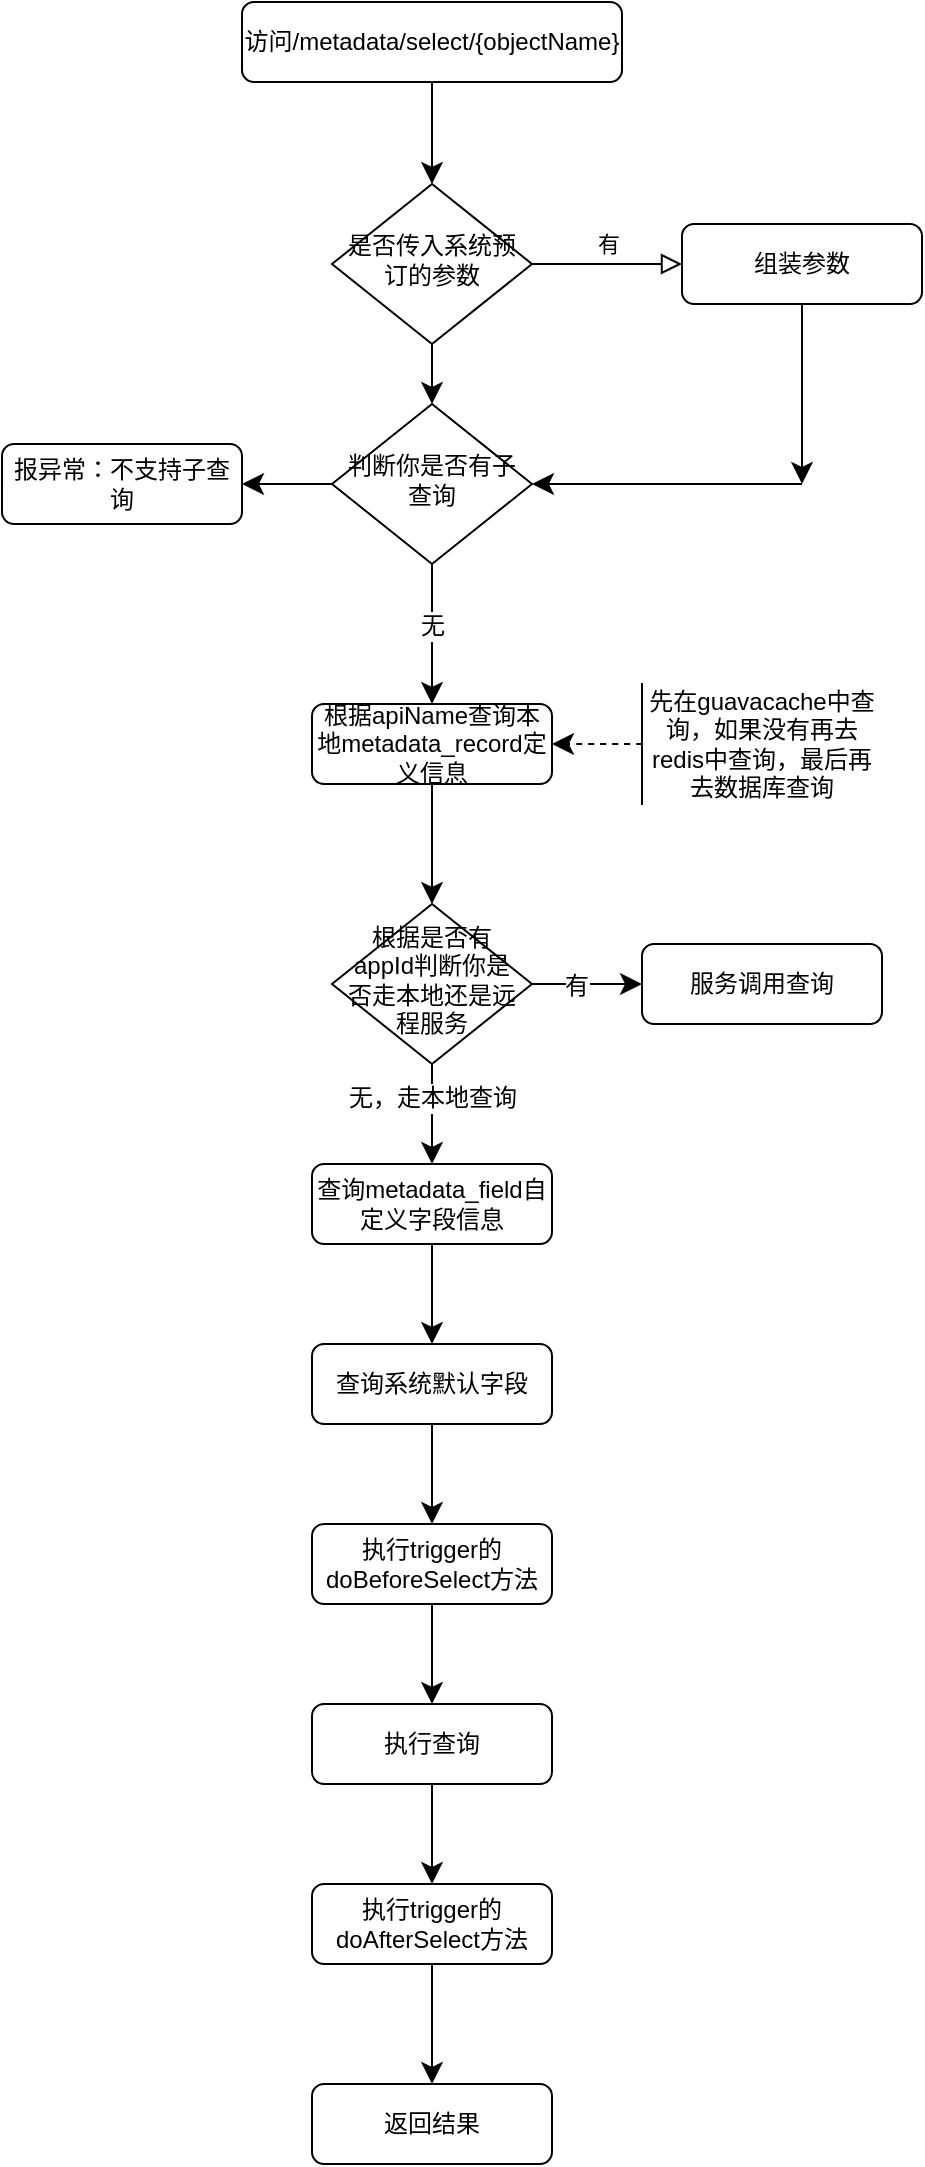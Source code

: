<mxfile version="24.2.1" type="github">
  <diagram id="C5RBs43oDa-KdzZeNtuy" name="Page-1">
    <mxGraphModel dx="735" dy="804" grid="1" gridSize="10" guides="1" tooltips="1" connect="1" arrows="1" fold="1" page="1" pageScale="1" pageWidth="827" pageHeight="1169" math="0" shadow="0">
      <root>
        <mxCell id="WIyWlLk6GJQsqaUBKTNV-0" />
        <mxCell id="WIyWlLk6GJQsqaUBKTNV-1" parent="WIyWlLk6GJQsqaUBKTNV-0" />
        <mxCell id="mf-IVx9gNIXJ0d-qwLTS-27" value="" style="edgeStyle=none;curved=1;rounded=0;orthogonalLoop=1;jettySize=auto;html=1;fontSize=12;startSize=8;endSize=8;" parent="WIyWlLk6GJQsqaUBKTNV-1" source="WIyWlLk6GJQsqaUBKTNV-3" target="WIyWlLk6GJQsqaUBKTNV-6" edge="1">
          <mxGeometry relative="1" as="geometry" />
        </mxCell>
        <mxCell id="WIyWlLk6GJQsqaUBKTNV-3" value="访问/metadata/select/{objectName}" style="rounded=1;whiteSpace=wrap;html=1;fontSize=12;glass=0;strokeWidth=1;shadow=0;" parent="WIyWlLk6GJQsqaUBKTNV-1" vertex="1">
          <mxGeometry x="160" y="79" width="190" height="40" as="geometry" />
        </mxCell>
        <mxCell id="WIyWlLk6GJQsqaUBKTNV-5" value="有" style="edgeStyle=orthogonalEdgeStyle;rounded=0;html=1;jettySize=auto;orthogonalLoop=1;fontSize=11;endArrow=block;endFill=0;endSize=8;strokeWidth=1;shadow=0;labelBackgroundColor=none;" parent="WIyWlLk6GJQsqaUBKTNV-1" source="WIyWlLk6GJQsqaUBKTNV-6" target="WIyWlLk6GJQsqaUBKTNV-7" edge="1">
          <mxGeometry y="10" relative="1" as="geometry">
            <mxPoint as="offset" />
          </mxGeometry>
        </mxCell>
        <mxCell id="mf-IVx9gNIXJ0d-qwLTS-7" value="" style="edgeStyle=none;curved=1;rounded=0;orthogonalLoop=1;jettySize=auto;html=1;fontSize=12;startSize=8;endSize=8;" parent="WIyWlLk6GJQsqaUBKTNV-1" source="WIyWlLk6GJQsqaUBKTNV-6" target="mf-IVx9gNIXJ0d-qwLTS-1" edge="1">
          <mxGeometry relative="1" as="geometry" />
        </mxCell>
        <mxCell id="WIyWlLk6GJQsqaUBKTNV-6" value="是否传入系统预订的参数" style="rhombus;whiteSpace=wrap;html=1;shadow=0;fontFamily=Helvetica;fontSize=12;align=center;strokeWidth=1;spacing=6;spacingTop=-4;" parent="WIyWlLk6GJQsqaUBKTNV-1" vertex="1">
          <mxGeometry x="205" y="170" width="100" height="80" as="geometry" />
        </mxCell>
        <mxCell id="WIyWlLk6GJQsqaUBKTNV-7" value="组装参数" style="rounded=1;whiteSpace=wrap;html=1;fontSize=12;glass=0;strokeWidth=1;shadow=0;" parent="WIyWlLk6GJQsqaUBKTNV-1" vertex="1">
          <mxGeometry x="380" y="190" width="120" height="40" as="geometry" />
        </mxCell>
        <mxCell id="mf-IVx9gNIXJ0d-qwLTS-21" value="" style="edgeStyle=none;curved=1;rounded=0;orthogonalLoop=1;jettySize=auto;html=1;fontSize=12;startSize=8;endSize=8;" parent="WIyWlLk6GJQsqaUBKTNV-1" source="mf-IVx9gNIXJ0d-qwLTS-0" edge="1">
          <mxGeometry relative="1" as="geometry">
            <mxPoint x="255" y="530" as="targetPoint" />
          </mxGeometry>
        </mxCell>
        <mxCell id="mf-IVx9gNIXJ0d-qwLTS-0" value="根据apiName查询本地metadata_record定义信息" style="rounded=1;whiteSpace=wrap;html=1;fontSize=12;glass=0;strokeWidth=1;shadow=0;" parent="WIyWlLk6GJQsqaUBKTNV-1" vertex="1">
          <mxGeometry x="195" y="430" width="120" height="40" as="geometry" />
        </mxCell>
        <mxCell id="mf-IVx9gNIXJ0d-qwLTS-9" style="edgeStyle=none;curved=1;rounded=0;orthogonalLoop=1;jettySize=auto;html=1;exitX=1;exitY=0.5;exitDx=0;exitDy=0;fontSize=12;entryX=1;entryY=0.5;entryDx=0;entryDy=0;" parent="WIyWlLk6GJQsqaUBKTNV-1" source="mf-IVx9gNIXJ0d-qwLTS-1" target="mf-IVx9gNIXJ0d-qwLTS-1" edge="1">
          <mxGeometry relative="1" as="geometry">
            <mxPoint x="440" y="319.667" as="targetPoint" />
          </mxGeometry>
        </mxCell>
        <mxCell id="mf-IVx9gNIXJ0d-qwLTS-10" value="" style="edgeStyle=none;curved=1;rounded=0;orthogonalLoop=1;jettySize=auto;html=1;fontSize=12;startSize=8;endSize=8;" parent="WIyWlLk6GJQsqaUBKTNV-1" source="mf-IVx9gNIXJ0d-qwLTS-1" target="mf-IVx9gNIXJ0d-qwLTS-0" edge="1">
          <mxGeometry relative="1" as="geometry" />
        </mxCell>
        <mxCell id="mf-IVx9gNIXJ0d-qwLTS-11" value="无" style="edgeLabel;html=1;align=center;verticalAlign=middle;resizable=0;points=[];fontSize=12;" parent="mf-IVx9gNIXJ0d-qwLTS-10" vertex="1" connectable="0">
          <mxGeometry x="-0.113" relative="1" as="geometry">
            <mxPoint as="offset" />
          </mxGeometry>
        </mxCell>
        <mxCell id="mf-IVx9gNIXJ0d-qwLTS-16" value="" style="edgeStyle=none;curved=1;rounded=0;orthogonalLoop=1;jettySize=auto;html=1;fontSize=12;startSize=8;endSize=8;" parent="WIyWlLk6GJQsqaUBKTNV-1" source="mf-IVx9gNIXJ0d-qwLTS-1" target="mf-IVx9gNIXJ0d-qwLTS-15" edge="1">
          <mxGeometry relative="1" as="geometry" />
        </mxCell>
        <mxCell id="mf-IVx9gNIXJ0d-qwLTS-1" value="判断你是否有子查询" style="rhombus;whiteSpace=wrap;html=1;shadow=0;fontFamily=Helvetica;fontSize=12;align=center;strokeWidth=1;spacing=6;spacingTop=-4;" parent="WIyWlLk6GJQsqaUBKTNV-1" vertex="1">
          <mxGeometry x="205" y="280" width="100" height="80" as="geometry" />
        </mxCell>
        <mxCell id="mf-IVx9gNIXJ0d-qwLTS-2" style="edgeStyle=none;curved=1;rounded=0;orthogonalLoop=1;jettySize=auto;html=1;entryX=0.5;entryY=0;entryDx=0;entryDy=0;fontSize=12;startSize=8;endSize=8;" parent="WIyWlLk6GJQsqaUBKTNV-1" source="mf-IVx9gNIXJ0d-qwLTS-1" target="mf-IVx9gNIXJ0d-qwLTS-1" edge="1">
          <mxGeometry relative="1" as="geometry" />
        </mxCell>
        <mxCell id="mf-IVx9gNIXJ0d-qwLTS-15" value="报异常：不支持子查询" style="rounded=1;whiteSpace=wrap;html=1;fontSize=12;glass=0;strokeWidth=1;shadow=0;" parent="WIyWlLk6GJQsqaUBKTNV-1" vertex="1">
          <mxGeometry x="40" y="300" width="120" height="40" as="geometry" />
        </mxCell>
        <mxCell id="mf-IVx9gNIXJ0d-qwLTS-19" value="" style="endArrow=classic;html=1;rounded=0;fontSize=12;startSize=8;endSize=8;curved=1;entryX=1;entryY=0.5;entryDx=0;entryDy=0;" parent="WIyWlLk6GJQsqaUBKTNV-1" target="mf-IVx9gNIXJ0d-qwLTS-1" edge="1">
          <mxGeometry width="50" height="50" relative="1" as="geometry">
            <mxPoint x="440" y="320" as="sourcePoint" />
            <mxPoint x="414" y="300" as="targetPoint" />
          </mxGeometry>
        </mxCell>
        <mxCell id="mf-IVx9gNIXJ0d-qwLTS-20" value="" style="endArrow=classic;html=1;rounded=0;fontSize=12;startSize=8;endSize=8;curved=1;exitX=0.5;exitY=1;exitDx=0;exitDy=0;" parent="WIyWlLk6GJQsqaUBKTNV-1" source="WIyWlLk6GJQsqaUBKTNV-7" edge="1">
          <mxGeometry width="50" height="50" relative="1" as="geometry">
            <mxPoint x="270" y="410" as="sourcePoint" />
            <mxPoint x="440" y="320" as="targetPoint" />
          </mxGeometry>
        </mxCell>
        <mxCell id="mf-IVx9gNIXJ0d-qwLTS-26" value="" style="edgeStyle=none;curved=1;rounded=0;orthogonalLoop=1;jettySize=auto;html=1;fontSize=12;startSize=8;endSize=8;dashed=1;" parent="WIyWlLk6GJQsqaUBKTNV-1" source="mf-IVx9gNIXJ0d-qwLTS-25" target="mf-IVx9gNIXJ0d-qwLTS-0" edge="1">
          <mxGeometry relative="1" as="geometry" />
        </mxCell>
        <mxCell id="mf-IVx9gNIXJ0d-qwLTS-25" value="先在guavacache中查询，如果没有再去redis中查询，最后再去数据库查询" style="shape=partialRectangle;whiteSpace=wrap;html=1;right=0;top=0;bottom=0;fillColor=none;routingCenterX=-0.5;" parent="WIyWlLk6GJQsqaUBKTNV-1" vertex="1">
          <mxGeometry x="360" y="420" width="120" height="60" as="geometry" />
        </mxCell>
        <mxCell id="mf-IVx9gNIXJ0d-qwLTS-32" value="" style="edgeStyle=none;curved=1;rounded=0;orthogonalLoop=1;jettySize=auto;html=1;fontSize=12;startSize=8;endSize=8;" parent="WIyWlLk6GJQsqaUBKTNV-1" source="mf-IVx9gNIXJ0d-qwLTS-29" target="mf-IVx9gNIXJ0d-qwLTS-31" edge="1">
          <mxGeometry relative="1" as="geometry" />
        </mxCell>
        <mxCell id="mf-IVx9gNIXJ0d-qwLTS-33" value="有" style="edgeLabel;html=1;align=center;verticalAlign=middle;resizable=0;points=[];fontSize=12;" parent="mf-IVx9gNIXJ0d-qwLTS-32" vertex="1" connectable="0">
          <mxGeometry x="-0.2" y="-1" relative="1" as="geometry">
            <mxPoint as="offset" />
          </mxGeometry>
        </mxCell>
        <mxCell id="mf-IVx9gNIXJ0d-qwLTS-35" value="" style="edgeStyle=none;curved=1;rounded=0;orthogonalLoop=1;jettySize=auto;html=1;fontSize=12;startSize=8;endSize=8;" parent="WIyWlLk6GJQsqaUBKTNV-1" source="mf-IVx9gNIXJ0d-qwLTS-29" target="mf-IVx9gNIXJ0d-qwLTS-34" edge="1">
          <mxGeometry relative="1" as="geometry" />
        </mxCell>
        <mxCell id="mf-IVx9gNIXJ0d-qwLTS-36" value="无，走本地查询" style="edgeLabel;html=1;align=center;verticalAlign=middle;resizable=0;points=[];fontSize=12;" parent="mf-IVx9gNIXJ0d-qwLTS-35" vertex="1" connectable="0">
          <mxGeometry x="-0.343" relative="1" as="geometry">
            <mxPoint as="offset" />
          </mxGeometry>
        </mxCell>
        <mxCell id="mf-IVx9gNIXJ0d-qwLTS-29" value="根据是否有appId判断你是否走本地还是远程服务" style="rhombus;whiteSpace=wrap;html=1;shadow=0;fontFamily=Helvetica;fontSize=12;align=center;strokeWidth=1;spacing=6;spacingTop=-4;" parent="WIyWlLk6GJQsqaUBKTNV-1" vertex="1">
          <mxGeometry x="205" y="530" width="100" height="80" as="geometry" />
        </mxCell>
        <mxCell id="mf-IVx9gNIXJ0d-qwLTS-31" value="服务调用查询" style="rounded=1;whiteSpace=wrap;html=1;fontSize=12;glass=0;strokeWidth=1;shadow=0;" parent="WIyWlLk6GJQsqaUBKTNV-1" vertex="1">
          <mxGeometry x="360" y="550" width="120" height="40" as="geometry" />
        </mxCell>
        <mxCell id="mf-IVx9gNIXJ0d-qwLTS-38" value="" style="edgeStyle=none;curved=1;rounded=0;orthogonalLoop=1;jettySize=auto;html=1;fontSize=12;startSize=8;endSize=8;" parent="WIyWlLk6GJQsqaUBKTNV-1" source="mf-IVx9gNIXJ0d-qwLTS-34" target="mf-IVx9gNIXJ0d-qwLTS-37" edge="1">
          <mxGeometry relative="1" as="geometry" />
        </mxCell>
        <mxCell id="mf-IVx9gNIXJ0d-qwLTS-34" value="查询metadata_field自定义字段信息" style="rounded=1;whiteSpace=wrap;html=1;fontSize=12;glass=0;strokeWidth=1;shadow=0;" parent="WIyWlLk6GJQsqaUBKTNV-1" vertex="1">
          <mxGeometry x="195" y="660" width="120" height="40" as="geometry" />
        </mxCell>
        <mxCell id="mf-IVx9gNIXJ0d-qwLTS-40" value="" style="edgeStyle=none;curved=1;rounded=0;orthogonalLoop=1;jettySize=auto;html=1;fontSize=12;startSize=8;endSize=8;" parent="WIyWlLk6GJQsqaUBKTNV-1" source="mf-IVx9gNIXJ0d-qwLTS-37" target="mf-IVx9gNIXJ0d-qwLTS-39" edge="1">
          <mxGeometry relative="1" as="geometry" />
        </mxCell>
        <mxCell id="mf-IVx9gNIXJ0d-qwLTS-37" value="查询系统默认字段" style="rounded=1;whiteSpace=wrap;html=1;fontSize=12;glass=0;strokeWidth=1;shadow=0;" parent="WIyWlLk6GJQsqaUBKTNV-1" vertex="1">
          <mxGeometry x="195" y="750" width="120" height="40" as="geometry" />
        </mxCell>
        <mxCell id="mf-IVx9gNIXJ0d-qwLTS-42" value="" style="edgeStyle=none;curved=1;rounded=0;orthogonalLoop=1;jettySize=auto;html=1;fontSize=12;startSize=8;endSize=8;" parent="WIyWlLk6GJQsqaUBKTNV-1" source="mf-IVx9gNIXJ0d-qwLTS-39" target="mf-IVx9gNIXJ0d-qwLTS-41" edge="1">
          <mxGeometry relative="1" as="geometry" />
        </mxCell>
        <mxCell id="mf-IVx9gNIXJ0d-qwLTS-39" value="执行trigger的doBeforeSelect方法" style="rounded=1;whiteSpace=wrap;html=1;fontSize=12;glass=0;strokeWidth=1;shadow=0;" parent="WIyWlLk6GJQsqaUBKTNV-1" vertex="1">
          <mxGeometry x="195" y="840" width="120" height="40" as="geometry" />
        </mxCell>
        <mxCell id="mf-IVx9gNIXJ0d-qwLTS-44" value="" style="edgeStyle=none;curved=1;rounded=0;orthogonalLoop=1;jettySize=auto;html=1;fontSize=12;startSize=8;endSize=8;" parent="WIyWlLk6GJQsqaUBKTNV-1" source="mf-IVx9gNIXJ0d-qwLTS-41" target="mf-IVx9gNIXJ0d-qwLTS-43" edge="1">
          <mxGeometry relative="1" as="geometry" />
        </mxCell>
        <mxCell id="mf-IVx9gNIXJ0d-qwLTS-41" value="执行查询" style="rounded=1;whiteSpace=wrap;html=1;fontSize=12;glass=0;strokeWidth=1;shadow=0;" parent="WIyWlLk6GJQsqaUBKTNV-1" vertex="1">
          <mxGeometry x="195" y="930" width="120" height="40" as="geometry" />
        </mxCell>
        <mxCell id="mf-IVx9gNIXJ0d-qwLTS-46" value="" style="edgeStyle=none;curved=1;rounded=0;orthogonalLoop=1;jettySize=auto;html=1;fontSize=12;startSize=8;endSize=8;" parent="WIyWlLk6GJQsqaUBKTNV-1" source="mf-IVx9gNIXJ0d-qwLTS-43" target="mf-IVx9gNIXJ0d-qwLTS-45" edge="1">
          <mxGeometry relative="1" as="geometry" />
        </mxCell>
        <mxCell id="mf-IVx9gNIXJ0d-qwLTS-43" value="执行trigger的doAfterSelect方法" style="rounded=1;whiteSpace=wrap;html=1;fontSize=12;glass=0;strokeWidth=1;shadow=0;" parent="WIyWlLk6GJQsqaUBKTNV-1" vertex="1">
          <mxGeometry x="195" y="1020" width="120" height="40" as="geometry" />
        </mxCell>
        <mxCell id="mf-IVx9gNIXJ0d-qwLTS-45" value="返回结果" style="rounded=1;whiteSpace=wrap;html=1;fontSize=12;glass=0;strokeWidth=1;shadow=0;" parent="WIyWlLk6GJQsqaUBKTNV-1" vertex="1">
          <mxGeometry x="195" y="1120" width="120" height="40" as="geometry" />
        </mxCell>
      </root>
    </mxGraphModel>
  </diagram>
</mxfile>

